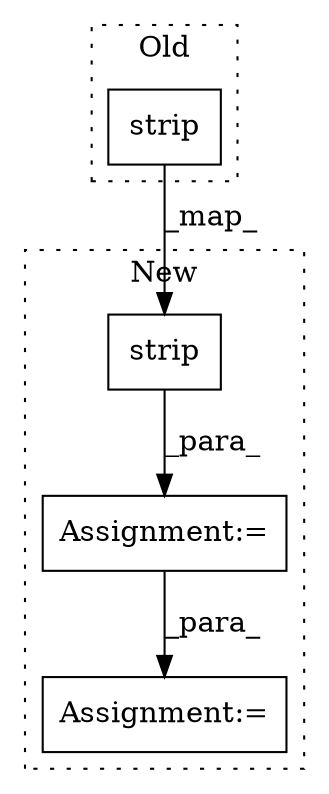 digraph G {
subgraph cluster0 {
1 [label="strip" a="32" s="1409" l="7" shape="box"];
label = "Old";
style="dotted";
}
subgraph cluster1 {
2 [label="strip" a="32" s="1577" l="7" shape="box"];
3 [label="Assignment:=" a="7" s="1571" l="1" shape="box"];
4 [label="Assignment:=" a="7" s="1715" l="1" shape="box"];
label = "New";
style="dotted";
}
1 -> 2 [label="_map_"];
2 -> 3 [label="_para_"];
3 -> 4 [label="_para_"];
}